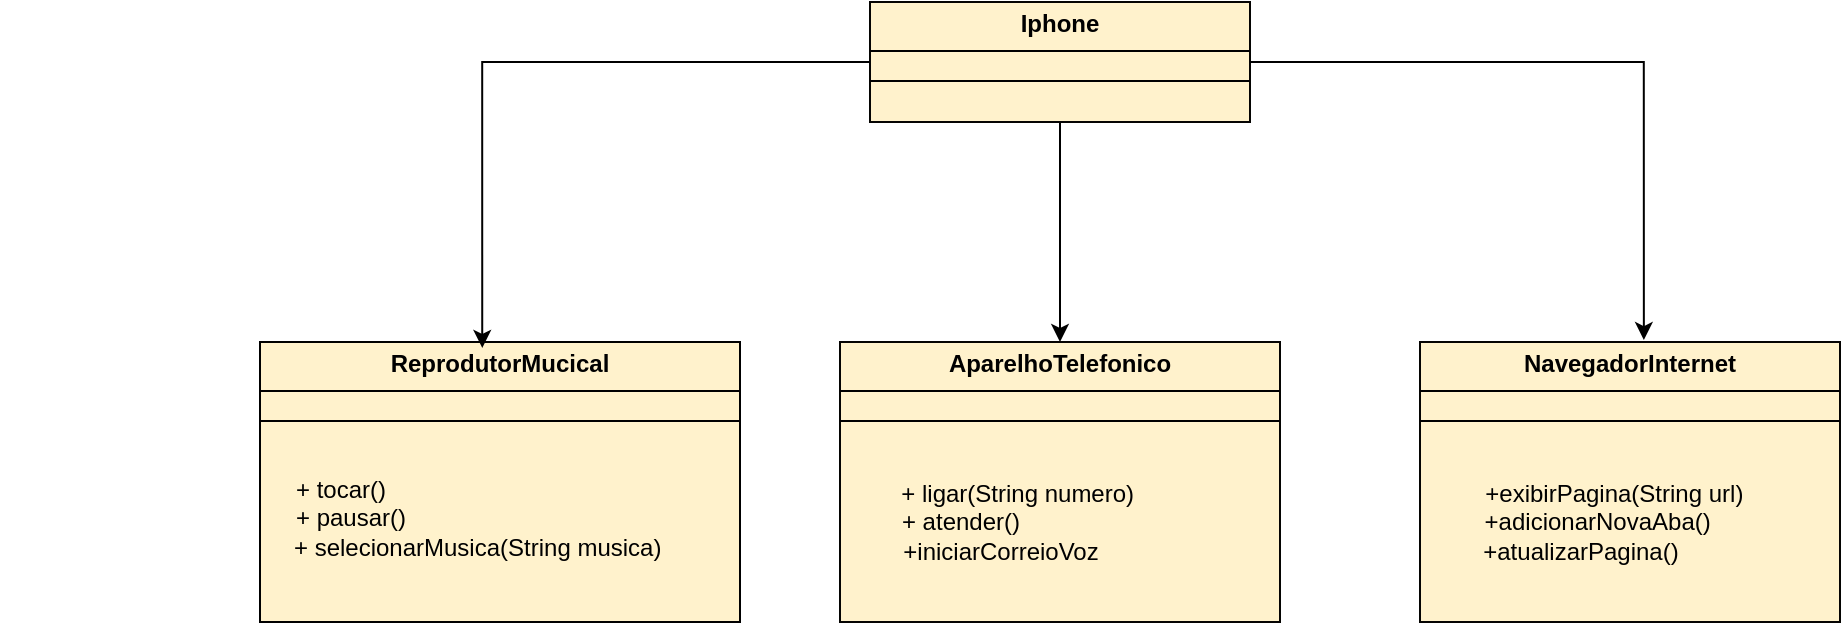 <mxfile version="24.4.8" type="github">
  <diagram name="Página-1" id="hzqPrUaa6oifpeitqOxY">
    <mxGraphModel dx="1781" dy="661" grid="1" gridSize="10" guides="1" tooltips="1" connect="1" arrows="1" fold="1" page="1" pageScale="1" pageWidth="827" pageHeight="1169" math="0" shadow="0">
      <root>
        <mxCell id="0" />
        <mxCell id="1" parent="0" />
        <mxCell id="pZCj7Mt7oj5ytXcFUYIk-11" style="edgeStyle=orthogonalEdgeStyle;rounded=0;orthogonalLoop=1;jettySize=auto;html=1;entryX=0.5;entryY=0;entryDx=0;entryDy=0;" edge="1" parent="1" source="pZCj7Mt7oj5ytXcFUYIk-2" target="pZCj7Mt7oj5ytXcFUYIk-4">
          <mxGeometry relative="1" as="geometry" />
        </mxCell>
        <mxCell id="pZCj7Mt7oj5ytXcFUYIk-2" value="&lt;p style=&quot;margin:0px;margin-top:4px;text-align:center;&quot;&gt;&lt;b&gt;Iphone&lt;/b&gt;&lt;/p&gt;&lt;hr size=&quot;1&quot; style=&quot;border-style:solid;&quot;&gt;&lt;div style=&quot;height:2px;&quot;&gt;&lt;/div&gt;&lt;hr size=&quot;1&quot; style=&quot;border-style:solid;&quot;&gt;&lt;div style=&quot;height:2px;&quot;&gt;&lt;/div&gt;" style="verticalAlign=top;align=left;overflow=fill;html=1;whiteSpace=wrap;fillColor=#fff2cc;strokeColor=#050402;" vertex="1" parent="1">
          <mxGeometry x="295" y="150" width="190" height="60" as="geometry" />
        </mxCell>
        <mxCell id="pZCj7Mt7oj5ytXcFUYIk-3" value="&lt;p style=&quot;margin:0px;margin-top:4px;text-align:center;&quot;&gt;&lt;b&gt;ReprodutorMucical&lt;/b&gt;&lt;br&gt;&lt;/p&gt;&lt;hr size=&quot;1&quot; style=&quot;border-style:solid;&quot;&gt;&lt;div style=&quot;height:2px;&quot;&gt;&lt;/div&gt;&lt;hr size=&quot;1&quot; style=&quot;border-style:solid;&quot;&gt;&lt;div style=&quot;height:2px;&quot;&gt;&lt;/div&gt;" style="verticalAlign=top;align=left;overflow=fill;html=1;whiteSpace=wrap;fillColor=#fff2cc;strokeColor=#000000;" vertex="1" parent="1">
          <mxGeometry x="-10" y="320" width="240" height="140" as="geometry" />
        </mxCell>
        <mxCell id="pZCj7Mt7oj5ytXcFUYIk-4" value="&lt;p style=&quot;margin:0px;margin-top:4px;text-align:center;&quot;&gt;&lt;b&gt;AparelhoTelefonico&lt;/b&gt;&lt;/p&gt;&lt;hr size=&quot;1&quot; style=&quot;border-style:solid;&quot;&gt;&lt;div style=&quot;height:2px;&quot;&gt;&lt;/div&gt;&lt;hr size=&quot;1&quot; style=&quot;border-style:solid;&quot;&gt;&lt;div style=&quot;height:2px;&quot;&gt;&lt;/div&gt;" style="verticalAlign=top;align=left;overflow=fill;html=1;whiteSpace=wrap;container=0;fillColor=#fff2cc;strokeColor=#050402;" vertex="1" parent="1">
          <mxGeometry x="280" y="320" width="220" height="140" as="geometry" />
        </mxCell>
        <mxCell id="pZCj7Mt7oj5ytXcFUYIk-5" value="&lt;p style=&quot;margin:0px;margin-top:4px;text-align:center;&quot;&gt;&lt;b&gt;NavegadorInternet&lt;/b&gt;&lt;/p&gt;&lt;hr size=&quot;1&quot; style=&quot;border-style:solid;&quot;&gt;&lt;div style=&quot;height:2px;&quot;&gt;&lt;/div&gt;&lt;hr size=&quot;1&quot; style=&quot;border-style:solid;&quot;&gt;&lt;div style=&quot;height:2px;&quot;&gt;&lt;/div&gt;" style="verticalAlign=top;align=left;overflow=fill;html=1;whiteSpace=wrap;movable=1;resizable=1;rotatable=1;deletable=1;editable=1;locked=0;connectable=1;container=0;fillColor=#fff2cc;strokeColor=#050402;" vertex="1" parent="1">
          <mxGeometry x="570" y="320" width="210" height="140" as="geometry" />
        </mxCell>
        <mxCell id="pZCj7Mt7oj5ytXcFUYIk-6" value="+ tocar()&lt;div&gt;&amp;nbsp; &amp;nbsp;+ pausar()&lt;br&gt;&amp;nbsp; &amp;nbsp; &amp;nbsp; &amp;nbsp; &amp;nbsp; &amp;nbsp; &amp;nbsp; &amp;nbsp; &amp;nbsp; &amp;nbsp; &amp;nbsp; &amp;nbsp; &amp;nbsp; &amp;nbsp; &amp;nbsp; &amp;nbsp; &amp;nbsp; &amp;nbsp; &amp;nbsp; &amp;nbsp; &amp;nbsp;+ selecionarMusica(String musica)&lt;/div&gt;&lt;div&gt;&lt;br&gt;&lt;/div&gt;" style="text;html=1;align=center;verticalAlign=middle;resizable=0;points=[];autosize=1;" vertex="1" parent="1">
          <mxGeometry x="-140" y="380" width="340" height="70" as="geometry" />
        </mxCell>
        <mxCell id="pZCj7Mt7oj5ytXcFUYIk-7" value="&amp;nbsp; &amp;nbsp; &amp;nbsp; &amp;nbsp; &amp;nbsp; &amp;nbsp; &amp;nbsp; &amp;nbsp; &amp;nbsp;+ ligar(String numero)&lt;br&gt;&lt;span style=&quot;background-color: initial;&quot;&gt;+ atender()&lt;/span&gt;&lt;div&gt;&lt;div&gt;&amp;nbsp; &amp;nbsp; &amp;nbsp; &amp;nbsp; &amp;nbsp; &amp;nbsp; +iniciarCorreioVoz&lt;/div&gt;&lt;/div&gt;" style="text;html=1;align=center;verticalAlign=middle;resizable=0;points=[];autosize=1;strokeColor=none;fillColor=none;" vertex="1" parent="1">
          <mxGeometry x="240" y="380" width="200" height="60" as="geometry" />
        </mxCell>
        <mxCell id="pZCj7Mt7oj5ytXcFUYIk-8" value="&amp;nbsp; &amp;nbsp; &amp;nbsp; &amp;nbsp; &amp;nbsp; +exibirPagina(String url)&lt;div&gt;&lt;div&gt;&amp;nbsp; &amp;nbsp; &amp;nbsp;+adicionarNovaAba()&lt;/div&gt;&lt;div&gt;+atualizarPagina()&lt;/div&gt;&lt;/div&gt;" style="text;html=1;align=center;verticalAlign=middle;resizable=1;points=[];autosize=1;movable=1;rotatable=1;deletable=1;editable=1;locked=0;connectable=1;strokeColor=none;fillColor=none;" vertex="1" parent="1">
          <mxGeometry x="555" y="380" width="190" height="60" as="geometry" />
        </mxCell>
        <mxCell id="pZCj7Mt7oj5ytXcFUYIk-9" style="edgeStyle=orthogonalEdgeStyle;rounded=0;orthogonalLoop=1;jettySize=auto;html=1;entryX=0.463;entryY=0.021;entryDx=0;entryDy=0;entryPerimeter=0;" edge="1" parent="1" source="pZCj7Mt7oj5ytXcFUYIk-2" target="pZCj7Mt7oj5ytXcFUYIk-3">
          <mxGeometry relative="1" as="geometry" />
        </mxCell>
        <mxCell id="pZCj7Mt7oj5ytXcFUYIk-10" style="edgeStyle=orthogonalEdgeStyle;rounded=0;orthogonalLoop=1;jettySize=auto;html=1;entryX=0.533;entryY=-0.007;entryDx=0;entryDy=0;entryPerimeter=0;" edge="1" parent="1" source="pZCj7Mt7oj5ytXcFUYIk-2" target="pZCj7Mt7oj5ytXcFUYIk-5">
          <mxGeometry relative="1" as="geometry" />
        </mxCell>
      </root>
    </mxGraphModel>
  </diagram>
</mxfile>
